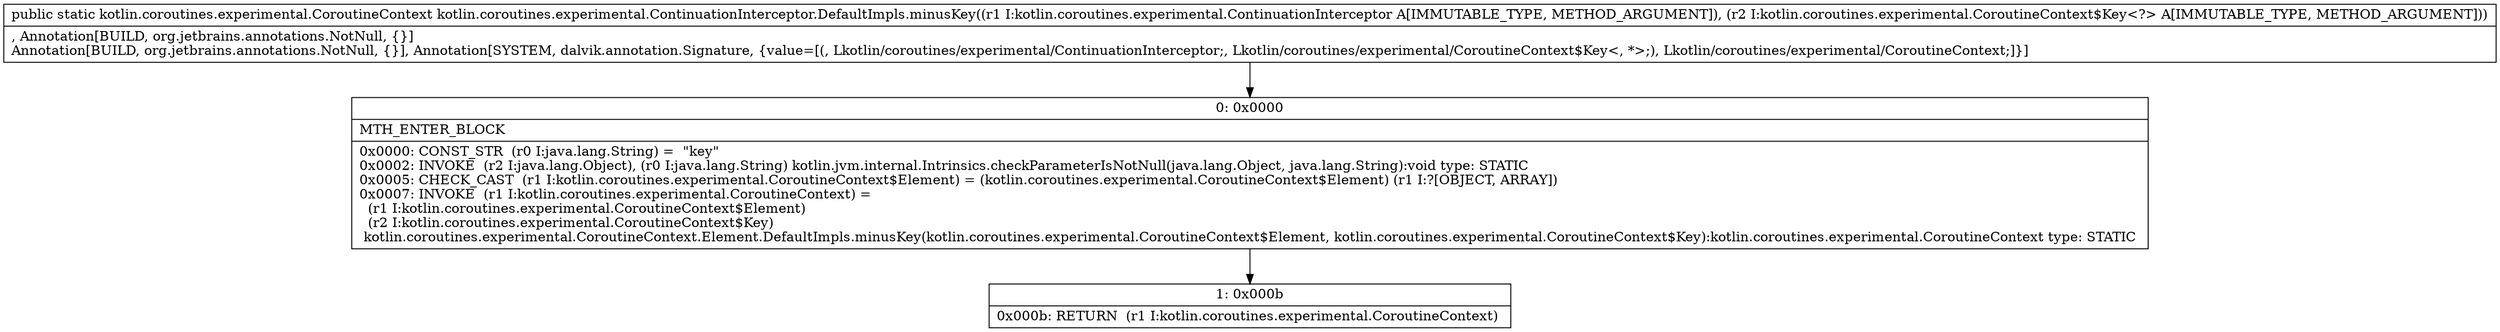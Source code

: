 digraph "CFG forkotlin.coroutines.experimental.ContinuationInterceptor.DefaultImpls.minusKey(Lkotlin\/coroutines\/experimental\/ContinuationInterceptor;Lkotlin\/coroutines\/experimental\/CoroutineContext$Key;)Lkotlin\/coroutines\/experimental\/CoroutineContext;" {
Node_0 [shape=record,label="{0\:\ 0x0000|MTH_ENTER_BLOCK\l|0x0000: CONST_STR  (r0 I:java.lang.String) =  \"key\" \l0x0002: INVOKE  (r2 I:java.lang.Object), (r0 I:java.lang.String) kotlin.jvm.internal.Intrinsics.checkParameterIsNotNull(java.lang.Object, java.lang.String):void type: STATIC \l0x0005: CHECK_CAST  (r1 I:kotlin.coroutines.experimental.CoroutineContext$Element) = (kotlin.coroutines.experimental.CoroutineContext$Element) (r1 I:?[OBJECT, ARRAY]) \l0x0007: INVOKE  (r1 I:kotlin.coroutines.experimental.CoroutineContext) = \l  (r1 I:kotlin.coroutines.experimental.CoroutineContext$Element)\l  (r2 I:kotlin.coroutines.experimental.CoroutineContext$Key)\l kotlin.coroutines.experimental.CoroutineContext.Element.DefaultImpls.minusKey(kotlin.coroutines.experimental.CoroutineContext$Element, kotlin.coroutines.experimental.CoroutineContext$Key):kotlin.coroutines.experimental.CoroutineContext type: STATIC \l}"];
Node_1 [shape=record,label="{1\:\ 0x000b|0x000b: RETURN  (r1 I:kotlin.coroutines.experimental.CoroutineContext) \l}"];
MethodNode[shape=record,label="{public static kotlin.coroutines.experimental.CoroutineContext kotlin.coroutines.experimental.ContinuationInterceptor.DefaultImpls.minusKey((r1 I:kotlin.coroutines.experimental.ContinuationInterceptor A[IMMUTABLE_TYPE, METHOD_ARGUMENT]), (r2 I:kotlin.coroutines.experimental.CoroutineContext$Key\<?\> A[IMMUTABLE_TYPE, METHOD_ARGUMENT]))  | , Annotation[BUILD, org.jetbrains.annotations.NotNull, \{\}]\lAnnotation[BUILD, org.jetbrains.annotations.NotNull, \{\}], Annotation[SYSTEM, dalvik.annotation.Signature, \{value=[(, Lkotlin\/coroutines\/experimental\/ContinuationInterceptor;, Lkotlin\/coroutines\/experimental\/CoroutineContext$Key\<, *\>;), Lkotlin\/coroutines\/experimental\/CoroutineContext;]\}]\l}"];
MethodNode -> Node_0;
Node_0 -> Node_1;
}

